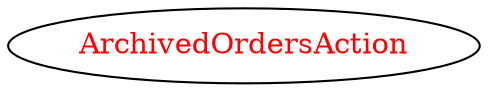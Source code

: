 digraph dependencyGraph {
 concentrate=true;
 ranksep="2.0";
 rankdir="LR"; 
 splines="ortho";
"ArchivedOrdersAction" [fontcolor="red"];
}
